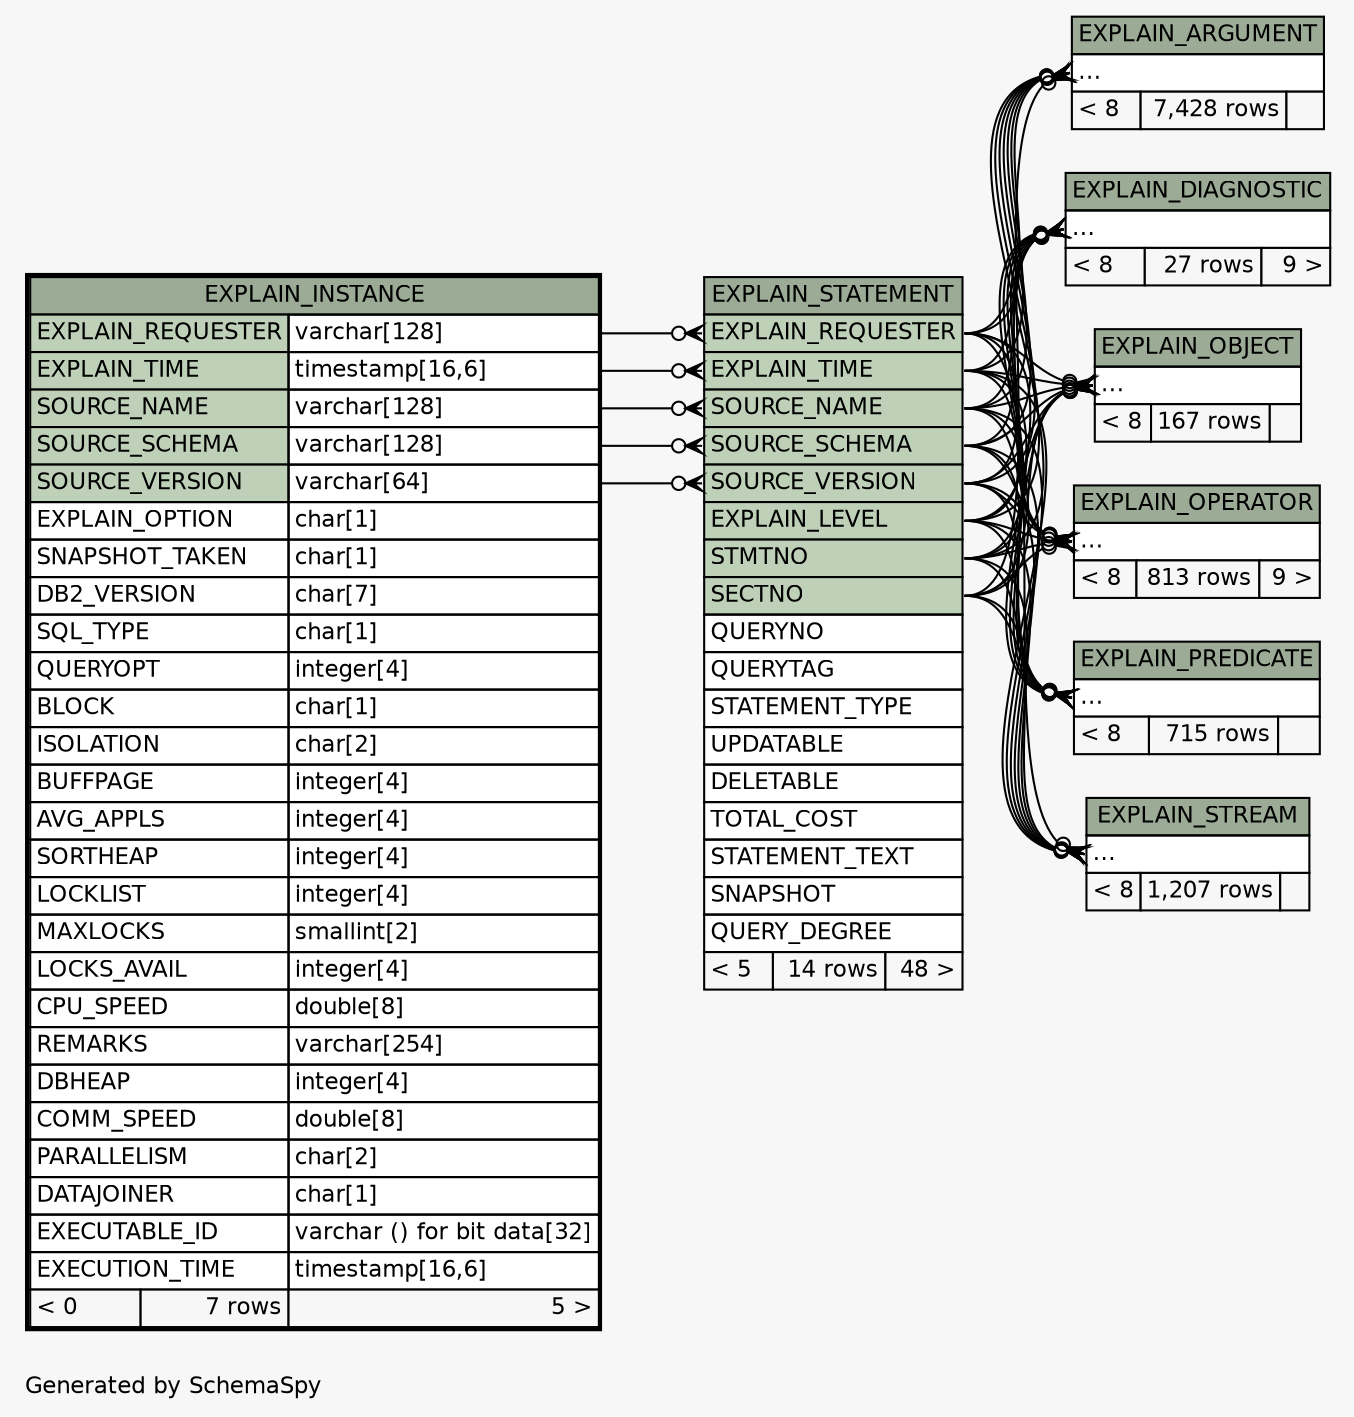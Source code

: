 // dot 2.38.0 on Windows 10 10.0
// SchemaSpy rev Unknown
digraph "twoDegreesRelationshipsDiagram" {
  graph [
    rankdir="RL"
    bgcolor="#f7f7f7"
    label="\nGenerated by SchemaSpy"
    labeljust="l"
    nodesep="0.18"
    ranksep="0.46"
    fontname="Helvetica"
    fontsize="11"
  ];
  node [
    fontname="Helvetica"
    fontsize="11"
    shape="plaintext"
  ];
  edge [
    arrowsize="0.8"
  ];
  "EXPLAIN_ARGUMENT":"elipses":w -> "EXPLAIN_STATEMENT":"EXPLAIN_LEVEL":e [arrowhead=none dir=back arrowtail=crowodot];
  "EXPLAIN_ARGUMENT":"elipses":w -> "EXPLAIN_STATEMENT":"EXPLAIN_REQUESTER":e [arrowhead=none dir=back arrowtail=crowodot];
  "EXPLAIN_ARGUMENT":"elipses":w -> "EXPLAIN_STATEMENT":"EXPLAIN_TIME":e [arrowhead=none dir=back arrowtail=crowodot];
  "EXPLAIN_ARGUMENT":"elipses":w -> "EXPLAIN_STATEMENT":"SECTNO":e [arrowhead=none dir=back arrowtail=crowodot];
  "EXPLAIN_ARGUMENT":"elipses":w -> "EXPLAIN_STATEMENT":"SOURCE_NAME":e [arrowhead=none dir=back arrowtail=crowodot];
  "EXPLAIN_ARGUMENT":"elipses":w -> "EXPLAIN_STATEMENT":"SOURCE_SCHEMA":e [arrowhead=none dir=back arrowtail=crowodot];
  "EXPLAIN_ARGUMENT":"elipses":w -> "EXPLAIN_STATEMENT":"SOURCE_VERSION":e [arrowhead=none dir=back arrowtail=crowodot];
  "EXPLAIN_ARGUMENT":"elipses":w -> "EXPLAIN_STATEMENT":"STMTNO":e [arrowhead=none dir=back arrowtail=crowodot];
  "EXPLAIN_DIAGNOSTIC":"elipses":w -> "EXPLAIN_STATEMENT":"EXPLAIN_LEVEL":e [arrowhead=none dir=back arrowtail=crowodot];
  "EXPLAIN_DIAGNOSTIC":"elipses":w -> "EXPLAIN_STATEMENT":"EXPLAIN_REQUESTER":e [arrowhead=none dir=back arrowtail=crowodot];
  "EXPLAIN_DIAGNOSTIC":"elipses":w -> "EXPLAIN_STATEMENT":"EXPLAIN_TIME":e [arrowhead=none dir=back arrowtail=crowodot];
  "EXPLAIN_DIAGNOSTIC":"elipses":w -> "EXPLAIN_STATEMENT":"SECTNO":e [arrowhead=none dir=back arrowtail=crowodot];
  "EXPLAIN_DIAGNOSTIC":"elipses":w -> "EXPLAIN_STATEMENT":"SOURCE_NAME":e [arrowhead=none dir=back arrowtail=crowodot];
  "EXPLAIN_DIAGNOSTIC":"elipses":w -> "EXPLAIN_STATEMENT":"SOURCE_SCHEMA":e [arrowhead=none dir=back arrowtail=crowodot];
  "EXPLAIN_DIAGNOSTIC":"elipses":w -> "EXPLAIN_STATEMENT":"SOURCE_VERSION":e [arrowhead=none dir=back arrowtail=crowodot];
  "EXPLAIN_DIAGNOSTIC":"elipses":w -> "EXPLAIN_STATEMENT":"STMTNO":e [arrowhead=none dir=back arrowtail=crowodot];
  "EXPLAIN_OBJECT":"elipses":w -> "EXPLAIN_STATEMENT":"EXPLAIN_LEVEL":e [arrowhead=none dir=back arrowtail=crowodot];
  "EXPLAIN_OBJECT":"elipses":w -> "EXPLAIN_STATEMENT":"EXPLAIN_REQUESTER":e [arrowhead=none dir=back arrowtail=crowodot];
  "EXPLAIN_OBJECT":"elipses":w -> "EXPLAIN_STATEMENT":"EXPLAIN_TIME":e [arrowhead=none dir=back arrowtail=crowodot];
  "EXPLAIN_OBJECT":"elipses":w -> "EXPLAIN_STATEMENT":"SECTNO":e [arrowhead=none dir=back arrowtail=crowodot];
  "EXPLAIN_OBJECT":"elipses":w -> "EXPLAIN_STATEMENT":"SOURCE_NAME":e [arrowhead=none dir=back arrowtail=crowodot];
  "EXPLAIN_OBJECT":"elipses":w -> "EXPLAIN_STATEMENT":"SOURCE_SCHEMA":e [arrowhead=none dir=back arrowtail=crowodot];
  "EXPLAIN_OBJECT":"elipses":w -> "EXPLAIN_STATEMENT":"SOURCE_VERSION":e [arrowhead=none dir=back arrowtail=crowodot];
  "EXPLAIN_OBJECT":"elipses":w -> "EXPLAIN_STATEMENT":"STMTNO":e [arrowhead=none dir=back arrowtail=crowodot];
  "EXPLAIN_OPERATOR":"elipses":w -> "EXPLAIN_STATEMENT":"EXPLAIN_LEVEL":e [arrowhead=none dir=back arrowtail=crowodot];
  "EXPLAIN_OPERATOR":"elipses":w -> "EXPLAIN_STATEMENT":"EXPLAIN_REQUESTER":e [arrowhead=none dir=back arrowtail=crowodot];
  "EXPLAIN_OPERATOR":"elipses":w -> "EXPLAIN_STATEMENT":"EXPLAIN_TIME":e [arrowhead=none dir=back arrowtail=crowodot];
  "EXPLAIN_OPERATOR":"elipses":w -> "EXPLAIN_STATEMENT":"SECTNO":e [arrowhead=none dir=back arrowtail=crowodot];
  "EXPLAIN_OPERATOR":"elipses":w -> "EXPLAIN_STATEMENT":"SOURCE_NAME":e [arrowhead=none dir=back arrowtail=crowodot];
  "EXPLAIN_OPERATOR":"elipses":w -> "EXPLAIN_STATEMENT":"SOURCE_SCHEMA":e [arrowhead=none dir=back arrowtail=crowodot];
  "EXPLAIN_OPERATOR":"elipses":w -> "EXPLAIN_STATEMENT":"SOURCE_VERSION":e [arrowhead=none dir=back arrowtail=crowodot];
  "EXPLAIN_OPERATOR":"elipses":w -> "EXPLAIN_STATEMENT":"STMTNO":e [arrowhead=none dir=back arrowtail=crowodot];
  "EXPLAIN_PREDICATE":"elipses":w -> "EXPLAIN_STATEMENT":"EXPLAIN_LEVEL":e [arrowhead=none dir=back arrowtail=crowodot];
  "EXPLAIN_PREDICATE":"elipses":w -> "EXPLAIN_STATEMENT":"EXPLAIN_REQUESTER":e [arrowhead=none dir=back arrowtail=crowodot];
  "EXPLAIN_PREDICATE":"elipses":w -> "EXPLAIN_STATEMENT":"EXPLAIN_TIME":e [arrowhead=none dir=back arrowtail=crowodot];
  "EXPLAIN_PREDICATE":"elipses":w -> "EXPLAIN_STATEMENT":"SECTNO":e [arrowhead=none dir=back arrowtail=crowodot];
  "EXPLAIN_PREDICATE":"elipses":w -> "EXPLAIN_STATEMENT":"SOURCE_NAME":e [arrowhead=none dir=back arrowtail=crowodot];
  "EXPLAIN_PREDICATE":"elipses":w -> "EXPLAIN_STATEMENT":"SOURCE_SCHEMA":e [arrowhead=none dir=back arrowtail=crowodot];
  "EXPLAIN_PREDICATE":"elipses":w -> "EXPLAIN_STATEMENT":"SOURCE_VERSION":e [arrowhead=none dir=back arrowtail=crowodot];
  "EXPLAIN_PREDICATE":"elipses":w -> "EXPLAIN_STATEMENT":"STMTNO":e [arrowhead=none dir=back arrowtail=crowodot];
  "EXPLAIN_STATEMENT":"EXPLAIN_REQUESTER":w -> "EXPLAIN_INSTANCE":"EXPLAIN_REQUESTER.type":e [arrowhead=none dir=back arrowtail=crowodot];
  "EXPLAIN_STATEMENT":"EXPLAIN_TIME":w -> "EXPLAIN_INSTANCE":"EXPLAIN_TIME.type":e [arrowhead=none dir=back arrowtail=crowodot];
  "EXPLAIN_STATEMENT":"SOURCE_NAME":w -> "EXPLAIN_INSTANCE":"SOURCE_NAME.type":e [arrowhead=none dir=back arrowtail=crowodot];
  "EXPLAIN_STATEMENT":"SOURCE_SCHEMA":w -> "EXPLAIN_INSTANCE":"SOURCE_SCHEMA.type":e [arrowhead=none dir=back arrowtail=crowodot];
  "EXPLAIN_STATEMENT":"SOURCE_VERSION":w -> "EXPLAIN_INSTANCE":"SOURCE_VERSION.type":e [arrowhead=none dir=back arrowtail=crowodot];
  "EXPLAIN_STREAM":"elipses":w -> "EXPLAIN_STATEMENT":"EXPLAIN_LEVEL":e [arrowhead=none dir=back arrowtail=crowodot];
  "EXPLAIN_STREAM":"elipses":w -> "EXPLAIN_STATEMENT":"EXPLAIN_REQUESTER":e [arrowhead=none dir=back arrowtail=crowodot];
  "EXPLAIN_STREAM":"elipses":w -> "EXPLAIN_STATEMENT":"EXPLAIN_TIME":e [arrowhead=none dir=back arrowtail=crowodot];
  "EXPLAIN_STREAM":"elipses":w -> "EXPLAIN_STATEMENT":"SECTNO":e [arrowhead=none dir=back arrowtail=crowodot];
  "EXPLAIN_STREAM":"elipses":w -> "EXPLAIN_STATEMENT":"SOURCE_NAME":e [arrowhead=none dir=back arrowtail=crowodot];
  "EXPLAIN_STREAM":"elipses":w -> "EXPLAIN_STATEMENT":"SOURCE_SCHEMA":e [arrowhead=none dir=back arrowtail=crowodot];
  "EXPLAIN_STREAM":"elipses":w -> "EXPLAIN_STATEMENT":"SOURCE_VERSION":e [arrowhead=none dir=back arrowtail=crowodot];
  "EXPLAIN_STREAM":"elipses":w -> "EXPLAIN_STATEMENT":"STMTNO":e [arrowhead=none dir=back arrowtail=crowodot];
  "EXPLAIN_ARGUMENT" [
    label=<
    <TABLE BORDER="0" CELLBORDER="1" CELLSPACING="0" BGCOLOR="#ffffff">
      <TR><TD COLSPAN="3" BGCOLOR="#9bab96" ALIGN="CENTER">EXPLAIN_ARGUMENT</TD></TR>
      <TR><TD PORT="elipses" COLSPAN="3" ALIGN="LEFT">...</TD></TR>
      <TR><TD ALIGN="LEFT" BGCOLOR="#f7f7f7">&lt; 8</TD><TD ALIGN="RIGHT" BGCOLOR="#f7f7f7">7,428 rows</TD><TD ALIGN="RIGHT" BGCOLOR="#f7f7f7">  </TD></TR>
    </TABLE>>
    URL="EXPLAIN_ARGUMENT.html"
    tooltip="EXPLAIN_ARGUMENT"
  ];
  "EXPLAIN_DIAGNOSTIC" [
    label=<
    <TABLE BORDER="0" CELLBORDER="1" CELLSPACING="0" BGCOLOR="#ffffff">
      <TR><TD COLSPAN="3" BGCOLOR="#9bab96" ALIGN="CENTER">EXPLAIN_DIAGNOSTIC</TD></TR>
      <TR><TD PORT="elipses" COLSPAN="3" ALIGN="LEFT">...</TD></TR>
      <TR><TD ALIGN="LEFT" BGCOLOR="#f7f7f7">&lt; 8</TD><TD ALIGN="RIGHT" BGCOLOR="#f7f7f7">27 rows</TD><TD ALIGN="RIGHT" BGCOLOR="#f7f7f7">9 &gt;</TD></TR>
    </TABLE>>
    URL="EXPLAIN_DIAGNOSTIC.html"
    tooltip="EXPLAIN_DIAGNOSTIC"
  ];
  "EXPLAIN_INSTANCE" [
    label=<
    <TABLE BORDER="2" CELLBORDER="1" CELLSPACING="0" BGCOLOR="#ffffff">
      <TR><TD COLSPAN="3" BGCOLOR="#9bab96" ALIGN="CENTER">EXPLAIN_INSTANCE</TD></TR>
      <TR><TD PORT="EXPLAIN_REQUESTER" COLSPAN="2" BGCOLOR="#bed1b8" ALIGN="LEFT">EXPLAIN_REQUESTER</TD><TD PORT="EXPLAIN_REQUESTER.type" ALIGN="LEFT">varchar[128]</TD></TR>
      <TR><TD PORT="EXPLAIN_TIME" COLSPAN="2" BGCOLOR="#bed1b8" ALIGN="LEFT">EXPLAIN_TIME</TD><TD PORT="EXPLAIN_TIME.type" ALIGN="LEFT">timestamp[16,6]</TD></TR>
      <TR><TD PORT="SOURCE_NAME" COLSPAN="2" BGCOLOR="#bed1b8" ALIGN="LEFT">SOURCE_NAME</TD><TD PORT="SOURCE_NAME.type" ALIGN="LEFT">varchar[128]</TD></TR>
      <TR><TD PORT="SOURCE_SCHEMA" COLSPAN="2" BGCOLOR="#bed1b8" ALIGN="LEFT">SOURCE_SCHEMA</TD><TD PORT="SOURCE_SCHEMA.type" ALIGN="LEFT">varchar[128]</TD></TR>
      <TR><TD PORT="SOURCE_VERSION" COLSPAN="2" BGCOLOR="#bed1b8" ALIGN="LEFT">SOURCE_VERSION</TD><TD PORT="SOURCE_VERSION.type" ALIGN="LEFT">varchar[64]</TD></TR>
      <TR><TD PORT="EXPLAIN_OPTION" COLSPAN="2" ALIGN="LEFT">EXPLAIN_OPTION</TD><TD PORT="EXPLAIN_OPTION.type" ALIGN="LEFT">char[1]</TD></TR>
      <TR><TD PORT="SNAPSHOT_TAKEN" COLSPAN="2" ALIGN="LEFT">SNAPSHOT_TAKEN</TD><TD PORT="SNAPSHOT_TAKEN.type" ALIGN="LEFT">char[1]</TD></TR>
      <TR><TD PORT="DB2_VERSION" COLSPAN="2" ALIGN="LEFT">DB2_VERSION</TD><TD PORT="DB2_VERSION.type" ALIGN="LEFT">char[7]</TD></TR>
      <TR><TD PORT="SQL_TYPE" COLSPAN="2" ALIGN="LEFT">SQL_TYPE</TD><TD PORT="SQL_TYPE.type" ALIGN="LEFT">char[1]</TD></TR>
      <TR><TD PORT="QUERYOPT" COLSPAN="2" ALIGN="LEFT">QUERYOPT</TD><TD PORT="QUERYOPT.type" ALIGN="LEFT">integer[4]</TD></TR>
      <TR><TD PORT="BLOCK" COLSPAN="2" ALIGN="LEFT">BLOCK</TD><TD PORT="BLOCK.type" ALIGN="LEFT">char[1]</TD></TR>
      <TR><TD PORT="ISOLATION" COLSPAN="2" ALIGN="LEFT">ISOLATION</TD><TD PORT="ISOLATION.type" ALIGN="LEFT">char[2]</TD></TR>
      <TR><TD PORT="BUFFPAGE" COLSPAN="2" ALIGN="LEFT">BUFFPAGE</TD><TD PORT="BUFFPAGE.type" ALIGN="LEFT">integer[4]</TD></TR>
      <TR><TD PORT="AVG_APPLS" COLSPAN="2" ALIGN="LEFT">AVG_APPLS</TD><TD PORT="AVG_APPLS.type" ALIGN="LEFT">integer[4]</TD></TR>
      <TR><TD PORT="SORTHEAP" COLSPAN="2" ALIGN="LEFT">SORTHEAP</TD><TD PORT="SORTHEAP.type" ALIGN="LEFT">integer[4]</TD></TR>
      <TR><TD PORT="LOCKLIST" COLSPAN="2" ALIGN="LEFT">LOCKLIST</TD><TD PORT="LOCKLIST.type" ALIGN="LEFT">integer[4]</TD></TR>
      <TR><TD PORT="MAXLOCKS" COLSPAN="2" ALIGN="LEFT">MAXLOCKS</TD><TD PORT="MAXLOCKS.type" ALIGN="LEFT">smallint[2]</TD></TR>
      <TR><TD PORT="LOCKS_AVAIL" COLSPAN="2" ALIGN="LEFT">LOCKS_AVAIL</TD><TD PORT="LOCKS_AVAIL.type" ALIGN="LEFT">integer[4]</TD></TR>
      <TR><TD PORT="CPU_SPEED" COLSPAN="2" ALIGN="LEFT">CPU_SPEED</TD><TD PORT="CPU_SPEED.type" ALIGN="LEFT">double[8]</TD></TR>
      <TR><TD PORT="REMARKS" COLSPAN="2" ALIGN="LEFT">REMARKS</TD><TD PORT="REMARKS.type" ALIGN="LEFT">varchar[254]</TD></TR>
      <TR><TD PORT="DBHEAP" COLSPAN="2" ALIGN="LEFT">DBHEAP</TD><TD PORT="DBHEAP.type" ALIGN="LEFT">integer[4]</TD></TR>
      <TR><TD PORT="COMM_SPEED" COLSPAN="2" ALIGN="LEFT">COMM_SPEED</TD><TD PORT="COMM_SPEED.type" ALIGN="LEFT">double[8]</TD></TR>
      <TR><TD PORT="PARALLELISM" COLSPAN="2" ALIGN="LEFT">PARALLELISM</TD><TD PORT="PARALLELISM.type" ALIGN="LEFT">char[2]</TD></TR>
      <TR><TD PORT="DATAJOINER" COLSPAN="2" ALIGN="LEFT">DATAJOINER</TD><TD PORT="DATAJOINER.type" ALIGN="LEFT">char[1]</TD></TR>
      <TR><TD PORT="EXECUTABLE_ID" COLSPAN="2" ALIGN="LEFT">EXECUTABLE_ID</TD><TD PORT="EXECUTABLE_ID.type" ALIGN="LEFT">varchar () for bit data[32]</TD></TR>
      <TR><TD PORT="EXECUTION_TIME" COLSPAN="2" ALIGN="LEFT">EXECUTION_TIME</TD><TD PORT="EXECUTION_TIME.type" ALIGN="LEFT">timestamp[16,6]</TD></TR>
      <TR><TD ALIGN="LEFT" BGCOLOR="#f7f7f7">&lt; 0</TD><TD ALIGN="RIGHT" BGCOLOR="#f7f7f7">7 rows</TD><TD ALIGN="RIGHT" BGCOLOR="#f7f7f7">5 &gt;</TD></TR>
    </TABLE>>
    URL="EXPLAIN_INSTANCE.html"
    tooltip="EXPLAIN_INSTANCE"
  ];
  "EXPLAIN_OBJECT" [
    label=<
    <TABLE BORDER="0" CELLBORDER="1" CELLSPACING="0" BGCOLOR="#ffffff">
      <TR><TD COLSPAN="3" BGCOLOR="#9bab96" ALIGN="CENTER">EXPLAIN_OBJECT</TD></TR>
      <TR><TD PORT="elipses" COLSPAN="3" ALIGN="LEFT">...</TD></TR>
      <TR><TD ALIGN="LEFT" BGCOLOR="#f7f7f7">&lt; 8</TD><TD ALIGN="RIGHT" BGCOLOR="#f7f7f7">167 rows</TD><TD ALIGN="RIGHT" BGCOLOR="#f7f7f7">  </TD></TR>
    </TABLE>>
    URL="EXPLAIN_OBJECT.html"
    tooltip="EXPLAIN_OBJECT"
  ];
  "EXPLAIN_OPERATOR" [
    label=<
    <TABLE BORDER="0" CELLBORDER="1" CELLSPACING="0" BGCOLOR="#ffffff">
      <TR><TD COLSPAN="3" BGCOLOR="#9bab96" ALIGN="CENTER">EXPLAIN_OPERATOR</TD></TR>
      <TR><TD PORT="elipses" COLSPAN="3" ALIGN="LEFT">...</TD></TR>
      <TR><TD ALIGN="LEFT" BGCOLOR="#f7f7f7">&lt; 8</TD><TD ALIGN="RIGHT" BGCOLOR="#f7f7f7">813 rows</TD><TD ALIGN="RIGHT" BGCOLOR="#f7f7f7">9 &gt;</TD></TR>
    </TABLE>>
    URL="EXPLAIN_OPERATOR.html"
    tooltip="EXPLAIN_OPERATOR"
  ];
  "EXPLAIN_PREDICATE" [
    label=<
    <TABLE BORDER="0" CELLBORDER="1" CELLSPACING="0" BGCOLOR="#ffffff">
      <TR><TD COLSPAN="3" BGCOLOR="#9bab96" ALIGN="CENTER">EXPLAIN_PREDICATE</TD></TR>
      <TR><TD PORT="elipses" COLSPAN="3" ALIGN="LEFT">...</TD></TR>
      <TR><TD ALIGN="LEFT" BGCOLOR="#f7f7f7">&lt; 8</TD><TD ALIGN="RIGHT" BGCOLOR="#f7f7f7">715 rows</TD><TD ALIGN="RIGHT" BGCOLOR="#f7f7f7">  </TD></TR>
    </TABLE>>
    URL="EXPLAIN_PREDICATE.html"
    tooltip="EXPLAIN_PREDICATE"
  ];
  "EXPLAIN_STATEMENT" [
    label=<
    <TABLE BORDER="0" CELLBORDER="1" CELLSPACING="0" BGCOLOR="#ffffff">
      <TR><TD COLSPAN="3" BGCOLOR="#9bab96" ALIGN="CENTER">EXPLAIN_STATEMENT</TD></TR>
      <TR><TD PORT="EXPLAIN_REQUESTER" COLSPAN="3" BGCOLOR="#bed1b8" ALIGN="LEFT">EXPLAIN_REQUESTER</TD></TR>
      <TR><TD PORT="EXPLAIN_TIME" COLSPAN="3" BGCOLOR="#bed1b8" ALIGN="LEFT">EXPLAIN_TIME</TD></TR>
      <TR><TD PORT="SOURCE_NAME" COLSPAN="3" BGCOLOR="#bed1b8" ALIGN="LEFT">SOURCE_NAME</TD></TR>
      <TR><TD PORT="SOURCE_SCHEMA" COLSPAN="3" BGCOLOR="#bed1b8" ALIGN="LEFT">SOURCE_SCHEMA</TD></TR>
      <TR><TD PORT="SOURCE_VERSION" COLSPAN="3" BGCOLOR="#bed1b8" ALIGN="LEFT">SOURCE_VERSION</TD></TR>
      <TR><TD PORT="EXPLAIN_LEVEL" COLSPAN="3" BGCOLOR="#bed1b8" ALIGN="LEFT">EXPLAIN_LEVEL</TD></TR>
      <TR><TD PORT="STMTNO" COLSPAN="3" BGCOLOR="#bed1b8" ALIGN="LEFT">STMTNO</TD></TR>
      <TR><TD PORT="SECTNO" COLSPAN="3" BGCOLOR="#bed1b8" ALIGN="LEFT">SECTNO</TD></TR>
      <TR><TD PORT="QUERYNO" COLSPAN="3" ALIGN="LEFT">QUERYNO</TD></TR>
      <TR><TD PORT="QUERYTAG" COLSPAN="3" ALIGN="LEFT">QUERYTAG</TD></TR>
      <TR><TD PORT="STATEMENT_TYPE" COLSPAN="3" ALIGN="LEFT">STATEMENT_TYPE</TD></TR>
      <TR><TD PORT="UPDATABLE" COLSPAN="3" ALIGN="LEFT">UPDATABLE</TD></TR>
      <TR><TD PORT="DELETABLE" COLSPAN="3" ALIGN="LEFT">DELETABLE</TD></TR>
      <TR><TD PORT="TOTAL_COST" COLSPAN="3" ALIGN="LEFT">TOTAL_COST</TD></TR>
      <TR><TD PORT="STATEMENT_TEXT" COLSPAN="3" ALIGN="LEFT">STATEMENT_TEXT</TD></TR>
      <TR><TD PORT="SNAPSHOT" COLSPAN="3" ALIGN="LEFT">SNAPSHOT</TD></TR>
      <TR><TD PORT="QUERY_DEGREE" COLSPAN="3" ALIGN="LEFT">QUERY_DEGREE</TD></TR>
      <TR><TD ALIGN="LEFT" BGCOLOR="#f7f7f7">&lt; 5</TD><TD ALIGN="RIGHT" BGCOLOR="#f7f7f7">14 rows</TD><TD ALIGN="RIGHT" BGCOLOR="#f7f7f7">48 &gt;</TD></TR>
    </TABLE>>
    URL="EXPLAIN_STATEMENT.html"
    tooltip="EXPLAIN_STATEMENT"
  ];
  "EXPLAIN_STREAM" [
    label=<
    <TABLE BORDER="0" CELLBORDER="1" CELLSPACING="0" BGCOLOR="#ffffff">
      <TR><TD COLSPAN="3" BGCOLOR="#9bab96" ALIGN="CENTER">EXPLAIN_STREAM</TD></TR>
      <TR><TD PORT="elipses" COLSPAN="3" ALIGN="LEFT">...</TD></TR>
      <TR><TD ALIGN="LEFT" BGCOLOR="#f7f7f7">&lt; 8</TD><TD ALIGN="RIGHT" BGCOLOR="#f7f7f7">1,207 rows</TD><TD ALIGN="RIGHT" BGCOLOR="#f7f7f7">  </TD></TR>
    </TABLE>>
    URL="EXPLAIN_STREAM.html"
    tooltip="EXPLAIN_STREAM"
  ];
}
